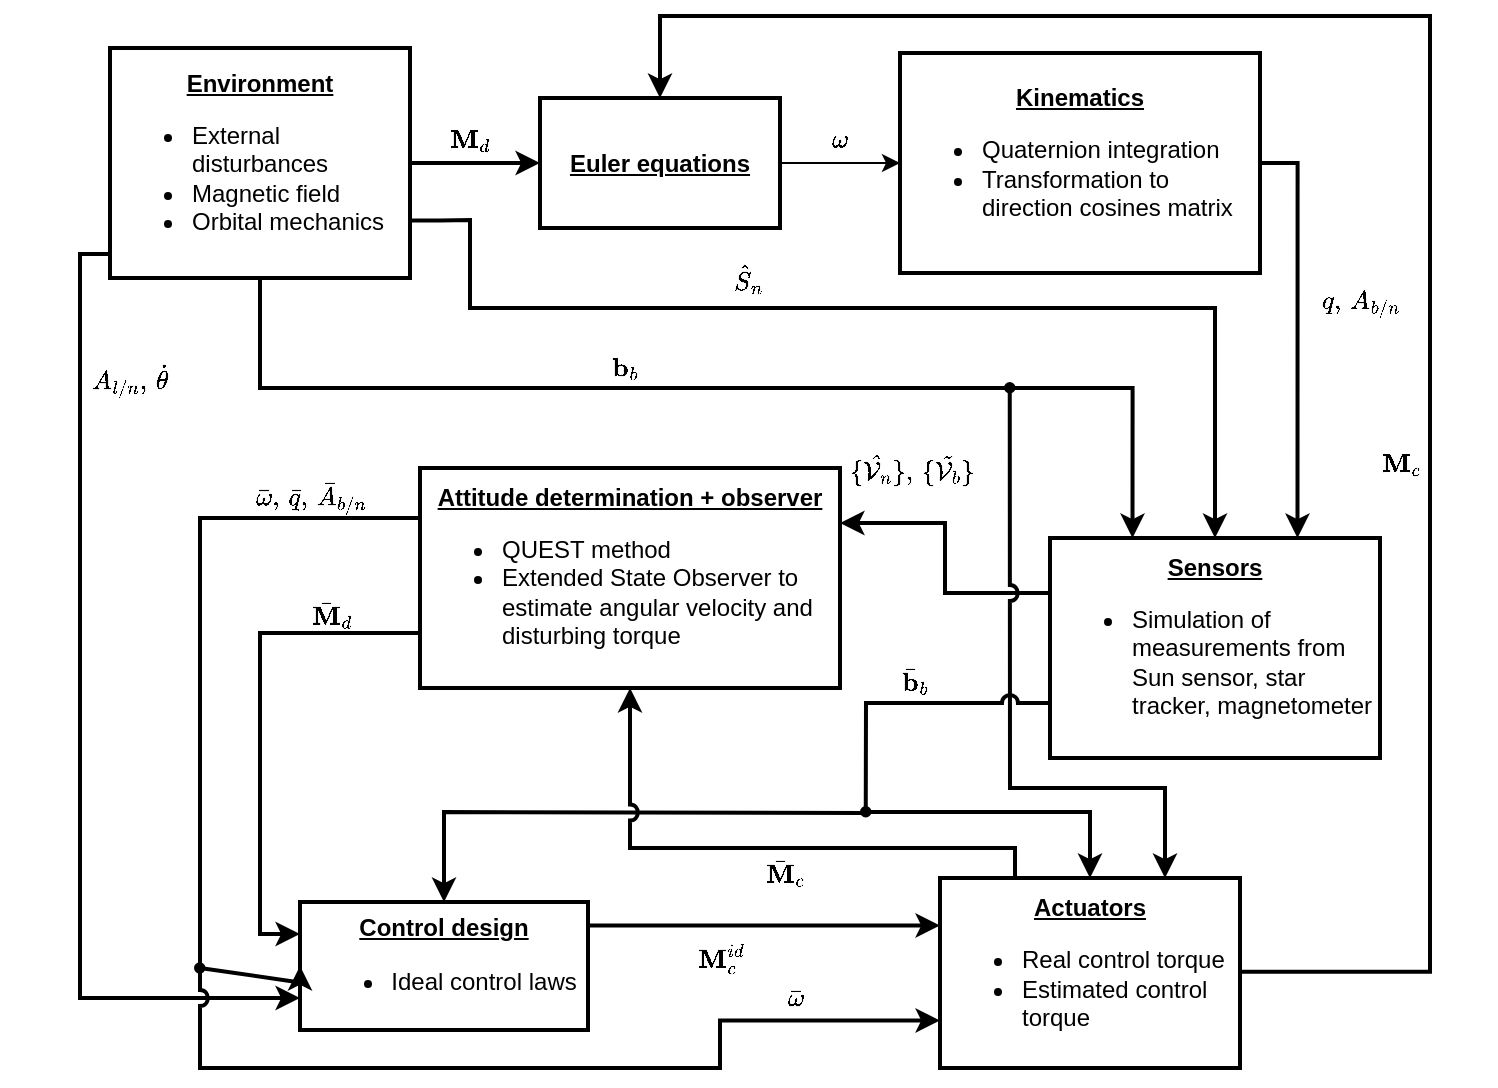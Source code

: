 <mxfile version="14.9.9" type="device"><diagram id="Ssjh5uJSSXaTF2PJkLTm" name="Page-1"><mxGraphModel dx="716" dy="1539" grid="1" gridSize="1" guides="1" tooltips="1" connect="1" arrows="1" fold="1" page="1" pageScale="1" pageWidth="827" pageHeight="1169" math="1" shadow="0"><root><mxCell id="0"/><mxCell id="1" parent="0"/><mxCell id="-OOaCcvUOHLwhMxRpwfX-9" style="edgeStyle=orthogonalEdgeStyle;rounded=0;orthogonalLoop=1;jettySize=auto;html=1;exitX=1;exitY=0.5;exitDx=0;exitDy=0;entryX=0;entryY=0.5;entryDx=0;entryDy=0;strokeWidth=2;" parent="1" source="-OOaCcvUOHLwhMxRpwfX-1" target="-OOaCcvUOHLwhMxRpwfX-2" edge="1"><mxGeometry relative="1" as="geometry"><mxPoint x="287" y="107" as="targetPoint"/></mxGeometry></mxCell><mxCell id="-OOaCcvUOHLwhMxRpwfX-11" value="&lt;div&gt;&lt;br&gt;&lt;/div&gt;&lt;div&gt;&lt;br&gt;&lt;/div&gt;" style="edgeLabel;html=1;align=center;verticalAlign=middle;resizable=0;points=[];" parent="-OOaCcvUOHLwhMxRpwfX-9" vertex="1" connectable="0"><mxGeometry x="-0.2" y="1" relative="1" as="geometry"><mxPoint as="offset"/></mxGeometry></mxCell><mxCell id="-OOaCcvUOHLwhMxRpwfX-12" value="&lt;span style=&quot;&quot;&gt;$$\mathbf{M}_d$$&lt;/span&gt;" style="edgeLabel;html=1;align=center;verticalAlign=middle;resizable=0;points=[];labelBackgroundColor=none;" parent="-OOaCcvUOHLwhMxRpwfX-9" vertex="1" connectable="0"><mxGeometry x="-0.178" relative="1" as="geometry"><mxPoint x="3" y="-12" as="offset"/></mxGeometry></mxCell><mxCell id="-OOaCcvUOHLwhMxRpwfX-22" style="edgeStyle=orthogonalEdgeStyle;rounded=0;orthogonalLoop=1;jettySize=auto;html=1;exitX=0.5;exitY=1;exitDx=0;exitDy=0;entryX=0.25;entryY=0;entryDx=0;entryDy=0;strokeWidth=2;" parent="1" source="-OOaCcvUOHLwhMxRpwfX-1" target="-OOaCcvUOHLwhMxRpwfX-4" edge="1"><mxGeometry relative="1" as="geometry"><mxPoint x="500" y="210" as="targetPoint"/><Array as="points"><mxPoint x="135" y="190"/><mxPoint x="571" y="190"/></Array></mxGeometry></mxCell><mxCell id="-OOaCcvUOHLwhMxRpwfX-23" value="$$ \mathbf{b}_b $$" style="edgeLabel;html=1;align=center;verticalAlign=middle;resizable=0;points=[];labelBackgroundColor=none;" parent="-OOaCcvUOHLwhMxRpwfX-22" vertex="1" connectable="0"><mxGeometry x="-0.547" relative="1" as="geometry"><mxPoint x="108" y="-10" as="offset"/></mxGeometry></mxCell><mxCell id="-OOaCcvUOHLwhMxRpwfX-25" style="edgeStyle=orthogonalEdgeStyle;rounded=0;orthogonalLoop=1;jettySize=auto;html=1;entryX=0.75;entryY=0;entryDx=0;entryDy=0;exitX=1;exitY=0.5;exitDx=0;exitDy=0;strokeWidth=2;" parent="1" source="-OOaCcvUOHLwhMxRpwfX-3" target="-OOaCcvUOHLwhMxRpwfX-4" edge="1"><mxGeometry relative="1" as="geometry"><Array as="points"><mxPoint x="654" y="78"/></Array></mxGeometry></mxCell><mxCell id="-OOaCcvUOHLwhMxRpwfX-26" value="$$q, \, A_{b/n} $$" style="edgeLabel;html=1;align=center;verticalAlign=middle;resizable=0;points=[];labelBackgroundColor=none;" parent="-OOaCcvUOHLwhMxRpwfX-25" vertex="1" connectable="0"><mxGeometry x="-0.686" relative="1" as="geometry"><mxPoint x="31" y="56" as="offset"/></mxGeometry></mxCell><mxCell id="-OOaCcvUOHLwhMxRpwfX-33" style="edgeStyle=orthogonalEdgeStyle;rounded=0;orthogonalLoop=1;jettySize=auto;html=1;entryX=0;entryY=0.75;entryDx=0;entryDy=0;exitX=0;exitY=0.5;exitDx=0;exitDy=0;strokeWidth=2;" parent="1" source="-OOaCcvUOHLwhMxRpwfX-1" target="-OOaCcvUOHLwhMxRpwfX-8" edge="1"><mxGeometry relative="1" as="geometry"><Array as="points"><mxPoint x="60" y="123"/><mxPoint x="45" y="123"/><mxPoint x="45" y="495"/></Array></mxGeometry></mxCell><mxCell id="-OOaCcvUOHLwhMxRpwfX-34" value="$$ A_{l/n}, \, \dot{\theta} $$" style="edgeLabel;html=1;align=center;verticalAlign=middle;resizable=0;points=[];labelBackgroundColor=none;" parent="-OOaCcvUOHLwhMxRpwfX-33" vertex="1" connectable="0"><mxGeometry x="-0.142" y="2" relative="1" as="geometry"><mxPoint x="23" y="-109" as="offset"/></mxGeometry></mxCell><mxCell id="-OOaCcvUOHLwhMxRpwfX-35" style="edgeStyle=orthogonalEdgeStyle;rounded=0;orthogonalLoop=1;jettySize=auto;html=1;entryX=0.5;entryY=0;entryDx=0;entryDy=0;exitX=1;exitY=0.75;exitDx=0;exitDy=0;strokeWidth=2;" parent="1" source="-OOaCcvUOHLwhMxRpwfX-1" target="-OOaCcvUOHLwhMxRpwfX-4" edge="1"><mxGeometry relative="1" as="geometry"><Array as="points"><mxPoint x="225" y="106"/><mxPoint x="240" y="106"/><mxPoint x="240" y="150"/><mxPoint x="612" y="150"/></Array></mxGeometry></mxCell><mxCell id="-OOaCcvUOHLwhMxRpwfX-36" value="$$ \hat{S}_n $$" style="edgeLabel;html=1;align=center;verticalAlign=middle;resizable=0;points=[];labelBackgroundColor=none;" parent="-OOaCcvUOHLwhMxRpwfX-35" vertex="1" connectable="0"><mxGeometry x="-0.401" y="1" relative="1" as="geometry"><mxPoint x="45" y="-14" as="offset"/></mxGeometry></mxCell><mxCell id="-OOaCcvUOHLwhMxRpwfX-1" value="&lt;div align=&quot;center&quot;&gt;&lt;font face=&quot;Helvetica&quot;&gt;&lt;u&gt;&lt;font data-font-src=&quot;https://fonts.googleapis.com/css?family=Computer+modern&quot;&gt;&lt;b&gt;Environment&lt;/b&gt;&lt;/font&gt;&lt;/u&gt;&lt;/font&gt;&lt;/div&gt;&lt;div align=&quot;left&quot;&gt;&lt;ul&gt;&lt;li&gt;&lt;div&gt;&lt;font data-font-src=&quot;https://fonts.googleapis.com/css?family=Computer+modern&quot; face=&quot;Helvetica&quot;&gt;External disturbances&lt;/font&gt;&lt;/div&gt;&lt;/li&gt;&lt;li&gt;&lt;div&gt;&lt;font data-font-src=&quot;https://fonts.googleapis.com/css?family=Computer+modern&quot; face=&quot;Helvetica&quot;&gt;Magnetic field&lt;/font&gt;&lt;/div&gt;&lt;/li&gt;&lt;li&gt;&lt;div&gt;&lt;font data-font-src=&quot;https://fonts.googleapis.com/css?family=Computer+modern&quot; face=&quot;Helvetica&quot;&gt;Orbital mechanics&lt;b&gt;&lt;br&gt;&lt;/b&gt;&lt;/font&gt;&lt;/div&gt;&lt;/li&gt;&lt;/ul&gt;&lt;/div&gt;" style="rounded=0;whiteSpace=wrap;html=1;strokeWidth=2;align=center;" parent="1" vertex="1"><mxGeometry x="60" y="20" width="150" height="115" as="geometry"/></mxCell><mxCell id="-OOaCcvUOHLwhMxRpwfX-13" style="edgeStyle=orthogonalEdgeStyle;rounded=0;orthogonalLoop=1;jettySize=auto;html=1;" parent="1" source="-OOaCcvUOHLwhMxRpwfX-2" target="-OOaCcvUOHLwhMxRpwfX-3" edge="1"><mxGeometry relative="1" as="geometry"/></mxCell><mxCell id="-OOaCcvUOHLwhMxRpwfX-14" value="&lt;div&gt;$$\mathbf{\omega}$$&lt;/div&gt;" style="edgeLabel;html=1;align=center;verticalAlign=middle;resizable=0;points=[];labelBackgroundColor=none;" parent="-OOaCcvUOHLwhMxRpwfX-13" vertex="1" connectable="0"><mxGeometry x="-0.205" y="1" relative="1" as="geometry"><mxPoint x="6" y="-11" as="offset"/></mxGeometry></mxCell><mxCell id="-OOaCcvUOHLwhMxRpwfX-2" value="&lt;font face=&quot;Helvetica&quot;&gt;&lt;u&gt;&lt;b&gt;&lt;font data-font-src=&quot;https://fonts.googleapis.com/css?family=Computer+modern&quot;&gt;Euler equations&lt;/font&gt;&lt;br&gt;&lt;/b&gt;&lt;/u&gt;&lt;/font&gt;" style="rounded=0;whiteSpace=wrap;html=1;strokeWidth=2;" parent="1" vertex="1"><mxGeometry x="275" y="45" width="120" height="65" as="geometry"/></mxCell><mxCell id="-OOaCcvUOHLwhMxRpwfX-3" value="&lt;div align=&quot;center&quot;&gt;&lt;u&gt;&lt;font data-font-src=&quot;https://fonts.googleapis.com/css?family=Computer+modern&quot;&gt;&lt;b&gt;Kinematics&lt;/b&gt;&lt;/font&gt;&lt;/u&gt;&lt;/div&gt;&lt;div align=&quot;left&quot;&gt;&lt;ul&gt;&lt;li&gt;Quaternion integration&lt;br&gt;&lt;/li&gt;&lt;li&gt;&lt;font face=&quot;Computer modern&quot;&gt;&lt;font face=&quot;Helvetica&quot;&gt;Transformation to direction cosines matrix&lt;/font&gt;&lt;br&gt;&lt;/font&gt;&lt;/li&gt;&lt;/ul&gt;&lt;/div&gt;" style="whiteSpace=wrap;html=1;strokeWidth=2;" parent="1" vertex="1"><mxGeometry x="455" y="22.5" width="180" height="110" as="geometry"/></mxCell><mxCell id="-OOaCcvUOHLwhMxRpwfX-15" style="edgeStyle=orthogonalEdgeStyle;rounded=0;orthogonalLoop=1;jettySize=auto;html=1;entryX=1;entryY=0.25;entryDx=0;entryDy=0;exitX=0;exitY=0.25;exitDx=0;exitDy=0;strokeWidth=2;" parent="1" source="-OOaCcvUOHLwhMxRpwfX-4" target="-OOaCcvUOHLwhMxRpwfX-5" edge="1"><mxGeometry relative="1" as="geometry"/></mxCell><mxCell id="-OOaCcvUOHLwhMxRpwfX-16" value="&lt;div&gt;$$\{\mathcal{\hat{V}}_n \}, \, \{ \mathcal{ \tilde{V}}_b \} $$&lt;/div&gt;" style="edgeLabel;html=1;align=center;verticalAlign=middle;resizable=0;points=[];labelBackgroundColor=none;" parent="-OOaCcvUOHLwhMxRpwfX-15" vertex="1" connectable="0"><mxGeometry x="0.233" relative="1" as="geometry"><mxPoint x="-17" y="-29" as="offset"/></mxGeometry></mxCell><mxCell id="-OOaCcvUOHLwhMxRpwfX-27" style="edgeStyle=orthogonalEdgeStyle;rounded=0;orthogonalLoop=1;jettySize=auto;html=1;exitX=0;exitY=0.75;exitDx=0;exitDy=0;strokeWidth=2;startArrow=none;" parent="1" source="UxoQPuYBc8q5AfaqnLCk-4" target="-OOaCcvUOHLwhMxRpwfX-8" edge="1"><mxGeometry relative="1" as="geometry"><Array as="points"><mxPoint x="438" y="403"/><mxPoint x="220" y="402"/></Array></mxGeometry></mxCell><mxCell id="-OOaCcvUOHLwhMxRpwfX-28" value="$$ \bar{\mathbf{b}}_b $$" style="edgeLabel;html=1;align=center;verticalAlign=middle;resizable=0;points=[];labelBackgroundColor=none;" parent="-OOaCcvUOHLwhMxRpwfX-27" vertex="1" connectable="0"><mxGeometry x="0.205" y="-2" relative="1" as="geometry"><mxPoint x="177" y="-64" as="offset"/></mxGeometry></mxCell><mxCell id="-OOaCcvUOHLwhMxRpwfX-4" value="&lt;div&gt;&lt;font data-font-src=&quot;https://fonts.googleapis.com/css?family=Computer+modern&quot;&gt;&lt;u&gt;&lt;b&gt;Sensors&lt;/b&gt;&lt;/u&gt;&lt;br&gt;&lt;/font&gt;&lt;/div&gt;&lt;div align=&quot;left&quot;&gt;&lt;ul&gt;&lt;li&gt;Simulation of measurements from Sun sensor, star tracker, magnetometer&lt;br&gt;&lt;/li&gt;&lt;/ul&gt;&lt;/div&gt;" style="whiteSpace=wrap;html=1;strokeWidth=2;" parent="1" vertex="1"><mxGeometry x="530" y="265" width="165" height="110" as="geometry"/></mxCell><mxCell id="-OOaCcvUOHLwhMxRpwfX-20" style="edgeStyle=orthogonalEdgeStyle;rounded=0;orthogonalLoop=1;jettySize=auto;html=1;exitX=0;exitY=0.75;exitDx=0;exitDy=0;entryX=0;entryY=0.25;entryDx=0;entryDy=0;strokeWidth=2;" parent="1" source="-OOaCcvUOHLwhMxRpwfX-5" target="-OOaCcvUOHLwhMxRpwfX-8" edge="1"><mxGeometry relative="1" as="geometry"/></mxCell><mxCell id="-OOaCcvUOHLwhMxRpwfX-21" value="$$ \bar{\mathbf{M}}_d $$" style="edgeLabel;html=1;align=center;verticalAlign=middle;resizable=0;points=[];labelBackgroundColor=none;" parent="-OOaCcvUOHLwhMxRpwfX-20" vertex="1" connectable="0"><mxGeometry x="-0.33" y="1" relative="1" as="geometry"><mxPoint x="35" y="-14" as="offset"/></mxGeometry></mxCell><mxCell id="-OOaCcvUOHLwhMxRpwfX-5" value="&lt;div&gt;&lt;u&gt;&lt;font data-font-src=&quot;https://fonts.googleapis.com/css?family=Computer+modern&quot;&gt;&lt;b&gt;Attitude determination + observer&lt;/b&gt;&lt;/font&gt;&lt;/u&gt;&lt;/div&gt;&lt;div align=&quot;left&quot;&gt;&lt;ul&gt;&lt;li&gt;&lt;font data-font-src=&quot;https://fonts.googleapis.com/css?family=Computer+modern&quot;&gt;QUEST method&lt;/font&gt;&lt;/li&gt;&lt;li&gt;&lt;font data-font-src=&quot;https://fonts.googleapis.com/css?family=Computer+modern&quot;&gt;Extended State Observer to estimate angular velocity and disturbing torque&lt;/font&gt;&lt;br&gt;&lt;/li&gt;&lt;/ul&gt;&lt;/div&gt;" style="whiteSpace=wrap;html=1;strokeWidth=2;" parent="1" vertex="1"><mxGeometry x="215" y="230" width="210" height="110" as="geometry"/></mxCell><mxCell id="-OOaCcvUOHLwhMxRpwfX-31" style="edgeStyle=orthogonalEdgeStyle;rounded=0;orthogonalLoop=1;jettySize=auto;html=1;exitX=1;exitY=0.5;exitDx=0;exitDy=0;strokeWidth=2;entryX=0.5;entryY=0;entryDx=0;entryDy=0;" parent="1" target="-OOaCcvUOHLwhMxRpwfX-2" edge="1"><mxGeometry relative="1" as="geometry"><mxPoint x="600" y="481.88" as="sourcePoint"/><mxPoint x="350" y="25" as="targetPoint"/><Array as="points"><mxPoint x="720" y="482"/><mxPoint x="720" y="4"/><mxPoint x="335" y="4"/></Array></mxGeometry></mxCell><mxCell id="-OOaCcvUOHLwhMxRpwfX-32" value="$$ \mathbf{M}_c $$" style="edgeLabel;html=1;align=center;verticalAlign=middle;resizable=0;points=[];labelBackgroundColor=none;" parent="-OOaCcvUOHLwhMxRpwfX-31" vertex="1" connectable="0"><mxGeometry x="-0.263" y="1" relative="1" as="geometry"><mxPoint x="-14" y="3" as="offset"/></mxGeometry></mxCell><mxCell id="-OOaCcvUOHLwhMxRpwfX-39" style="edgeStyle=orthogonalEdgeStyle;rounded=0;orthogonalLoop=1;jettySize=auto;html=1;exitX=0;exitY=0.75;exitDx=0;exitDy=0;strokeWidth=2;startArrow=classic;startFill=1;endArrow=none;endFill=0;jumpStyle=arc;" parent="1" source="-OOaCcvUOHLwhMxRpwfX-7" edge="1"><mxGeometry relative="1" as="geometry"><mxPoint x="105" y="480" as="targetPoint"/><Array as="points"><mxPoint x="365" y="506"/><mxPoint x="365" y="530"/><mxPoint x="105" y="530"/></Array></mxGeometry></mxCell><mxCell id="-OOaCcvUOHLwhMxRpwfX-40" value="$$ \bar{\omega} $$" style="edgeLabel;html=1;align=center;verticalAlign=middle;resizable=0;points=[];labelBackgroundColor=none;" parent="-OOaCcvUOHLwhMxRpwfX-39" vertex="1" connectable="0"><mxGeometry x="-0.182" y="-1" relative="1" as="geometry"><mxPoint x="86" y="-34" as="offset"/></mxGeometry></mxCell><mxCell id="UxoQPuYBc8q5AfaqnLCk-7" style="edgeStyle=orthogonalEdgeStyle;rounded=0;jumpStyle=arc;orthogonalLoop=1;jettySize=auto;html=1;entryX=0.5;entryY=1;entryDx=0;entryDy=0;startArrow=classic;startFill=1;endArrow=none;endFill=0;strokeWidth=2;" edge="1" parent="1" source="-OOaCcvUOHLwhMxRpwfX-7" target="UxoQPuYBc8q5AfaqnLCk-4"><mxGeometry relative="1" as="geometry"><Array as="points"><mxPoint x="550" y="402"/><mxPoint x="438" y="402"/></Array></mxGeometry></mxCell><mxCell id="-OOaCcvUOHLwhMxRpwfX-7" value="&lt;div&gt;&lt;u&gt;&lt;font data-font-src=&quot;https://fonts.googleapis.com/css?family=Computer+modern&quot;&gt;&lt;b&gt;Actuators&lt;/b&gt;&lt;/font&gt;&lt;/u&gt;&lt;/div&gt;&lt;div align=&quot;left&quot;&gt;&lt;ul&gt;&lt;li&gt;Real control torque&lt;br&gt;&lt;/li&gt;&lt;li&gt;Estimated control torque&lt;br&gt;&lt;/li&gt;&lt;/ul&gt;&lt;/div&gt;" style="rounded=0;whiteSpace=wrap;html=1;strokeWidth=2;" parent="1" vertex="1"><mxGeometry x="475" y="435" width="150" height="95" as="geometry"/></mxCell><mxCell id="-OOaCcvUOHLwhMxRpwfX-29" style="edgeStyle=orthogonalEdgeStyle;rounded=0;orthogonalLoop=1;jettySize=auto;html=1;exitX=1;exitY=0.25;exitDx=0;exitDy=0;strokeWidth=2;entryX=0;entryY=0.25;entryDx=0;entryDy=0;" parent="1" source="-OOaCcvUOHLwhMxRpwfX-8" target="-OOaCcvUOHLwhMxRpwfX-7" edge="1"><mxGeometry relative="1" as="geometry"><mxPoint x="365" y="455" as="targetPoint"/><Array as="points"><mxPoint x="295" y="459"/></Array></mxGeometry></mxCell><mxCell id="-OOaCcvUOHLwhMxRpwfX-30" value="$$ \mathbf{M}_{c}^{id} $$" style="edgeLabel;html=1;align=center;verticalAlign=middle;resizable=0;points=[];labelBackgroundColor=none;" parent="-OOaCcvUOHLwhMxRpwfX-29" vertex="1" connectable="0"><mxGeometry x="-0.31" y="-2" relative="1" as="geometry"><mxPoint x="13" y="14" as="offset"/></mxGeometry></mxCell><mxCell id="-OOaCcvUOHLwhMxRpwfX-37" style="edgeStyle=orthogonalEdgeStyle;rounded=0;orthogonalLoop=1;jettySize=auto;html=1;exitX=0.25;exitY=0;exitDx=0;exitDy=0;entryX=0.5;entryY=1;entryDx=0;entryDy=0;strokeWidth=2;jumpStyle=arc;" parent="1" source="-OOaCcvUOHLwhMxRpwfX-7" target="-OOaCcvUOHLwhMxRpwfX-5" edge="1"><mxGeometry relative="1" as="geometry"><Array as="points"><mxPoint x="512" y="420"/><mxPoint x="320" y="420"/></Array></mxGeometry></mxCell><mxCell id="-OOaCcvUOHLwhMxRpwfX-38" value="$$ \bar{\mathbf{M}}_c $$" style="edgeLabel;html=1;align=center;verticalAlign=middle;resizable=0;points=[];labelBackgroundColor=none;" parent="-OOaCcvUOHLwhMxRpwfX-37" vertex="1" connectable="0"><mxGeometry x="-0.055" y="-1" relative="1" as="geometry"><mxPoint x="5" y="13" as="offset"/></mxGeometry></mxCell><mxCell id="-OOaCcvUOHLwhMxRpwfX-8" value="&lt;div&gt;&lt;font face=&quot;Helvetica&quot;&gt;&lt;u&gt;&lt;b&gt;Control design&lt;/b&gt;&lt;/u&gt;&lt;/font&gt;&lt;/div&gt;&lt;div align=&quot;center&quot;&gt;&lt;ul&gt;&lt;li&gt;&lt;font face=&quot;Helvetica&quot;&gt;Ideal control laws&lt;/font&gt;&lt;/li&gt;&lt;/ul&gt;&lt;/div&gt;" style="whiteSpace=wrap;html=1;strokeWidth=2;" parent="1" vertex="1"><mxGeometry x="155" y="447" width="144" height="64" as="geometry"/></mxCell><mxCell id="-OOaCcvUOHLwhMxRpwfX-41" value="" style="ellipse;whiteSpace=wrap;html=1;aspect=fixed;labelBackgroundColor=none;strokeWidth=2;fillColor=#000000;" parent="1" vertex="1"><mxGeometry x="103" y="478.13" width="3.75" height="3.75" as="geometry"/></mxCell><mxCell id="-OOaCcvUOHLwhMxRpwfX-42" value="" style="edgeStyle=orthogonalEdgeStyle;rounded=0;orthogonalLoop=1;jettySize=auto;html=1;exitX=0;exitY=0.25;exitDx=0;exitDy=0;strokeWidth=2;endArrow=classic;entryX=0;entryY=0.5;entryDx=0;entryDy=0;endFill=1;jumpStyle=arc;" parent="1" source="-OOaCcvUOHLwhMxRpwfX-5" target="-OOaCcvUOHLwhMxRpwfX-8" edge="1"><mxGeometry relative="1" as="geometry"><mxPoint x="215" y="292.5" as="sourcePoint"/><mxPoint x="115" y="445" as="targetPoint"/><Array as="points"><mxPoint x="215" y="255"/><mxPoint x="105" y="255"/><mxPoint x="105" y="480"/></Array></mxGeometry></mxCell><mxCell id="-OOaCcvUOHLwhMxRpwfX-43" value="$$ \bar{\omega}, \, \bar{q}, \, \bar{A}_{b/n} $$" style="edgeLabel;html=1;align=center;verticalAlign=middle;resizable=0;points=[];labelBackgroundColor=none;" parent="-OOaCcvUOHLwhMxRpwfX-42" vertex="1" connectable="0"><mxGeometry x="-0.353" y="-2" relative="1" as="geometry"><mxPoint x="57" y="-24" as="offset"/></mxGeometry></mxCell><mxCell id="UxoQPuYBc8q5AfaqnLCk-2" value="" style="ellipse;whiteSpace=wrap;html=1;aspect=fixed;labelBackgroundColor=none;strokeWidth=2;fillColor=#000000;" vertex="1" parent="1"><mxGeometry x="508" y="188" width="3.75" height="3.75" as="geometry"/></mxCell><mxCell id="UxoQPuYBc8q5AfaqnLCk-3" value="" style="edgeStyle=orthogonalEdgeStyle;rounded=0;orthogonalLoop=1;jettySize=auto;html=1;exitX=0.75;exitY=0;exitDx=0;exitDy=0;endArrow=none;endFill=0;startArrow=classic;startFill=1;strokeWidth=2;jumpStyle=arc;" edge="1" parent="1" source="-OOaCcvUOHLwhMxRpwfX-7" target="UxoQPuYBc8q5AfaqnLCk-2"><mxGeometry relative="1" as="geometry"><mxPoint x="500" y="190" as="targetPoint"/><mxPoint x="550" y="435" as="sourcePoint"/><Array as="points"><mxPoint x="588" y="390"/><mxPoint x="510" y="390"/></Array></mxGeometry></mxCell><mxCell id="UxoQPuYBc8q5AfaqnLCk-4" value="" style="ellipse;whiteSpace=wrap;html=1;aspect=fixed;labelBackgroundColor=none;strokeWidth=2;fillColor=#000000;" vertex="1" parent="1"><mxGeometry x="436" y="400" width="3.75" height="3.75" as="geometry"/></mxCell><mxCell id="UxoQPuYBc8q5AfaqnLCk-5" value="" style="edgeStyle=orthogonalEdgeStyle;rounded=0;orthogonalLoop=1;jettySize=auto;html=1;exitX=0;exitY=0.75;exitDx=0;exitDy=0;strokeWidth=2;endArrow=none;jumpStyle=arc;" edge="1" parent="1" source="-OOaCcvUOHLwhMxRpwfX-4" target="UxoQPuYBc8q5AfaqnLCk-4"><mxGeometry relative="1" as="geometry"><Array as="points"><mxPoint x="438" y="348"/><mxPoint x="438" y="390"/></Array><mxPoint x="530" y="347.5" as="sourcePoint"/><mxPoint x="220" y="435" as="targetPoint"/></mxGeometry></mxCell></root></mxGraphModel></diagram></mxfile>
